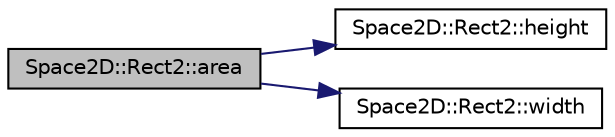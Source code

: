 digraph "Space2D::Rect2::area"
{
 // INTERACTIVE_SVG=YES
 // LATEX_PDF_SIZE
  edge [fontname="Helvetica",fontsize="10",labelfontname="Helvetica",labelfontsize="10"];
  node [fontname="Helvetica",fontsize="10",shape=record];
  rankdir="LR";
  Node1 [label="Space2D::Rect2::area",height=0.2,width=0.4,color="black", fillcolor="grey75", style="filled", fontcolor="black",tooltip=" "];
  Node1 -> Node2 [color="midnightblue",fontsize="10",style="solid",fontname="Helvetica"];
  Node2 [label="Space2D::Rect2::height",height=0.2,width=0.4,color="black", fillcolor="white", style="filled",URL="$class_space2_d_1_1_rect2.html#a255bb277608fc4301546d36b32e651c4",tooltip=" "];
  Node1 -> Node3 [color="midnightblue",fontsize="10",style="solid",fontname="Helvetica"];
  Node3 [label="Space2D::Rect2::width",height=0.2,width=0.4,color="black", fillcolor="white", style="filled",URL="$class_space2_d_1_1_rect2.html#ab67e3201411ef337205f9dcde07662da",tooltip=" "];
}
